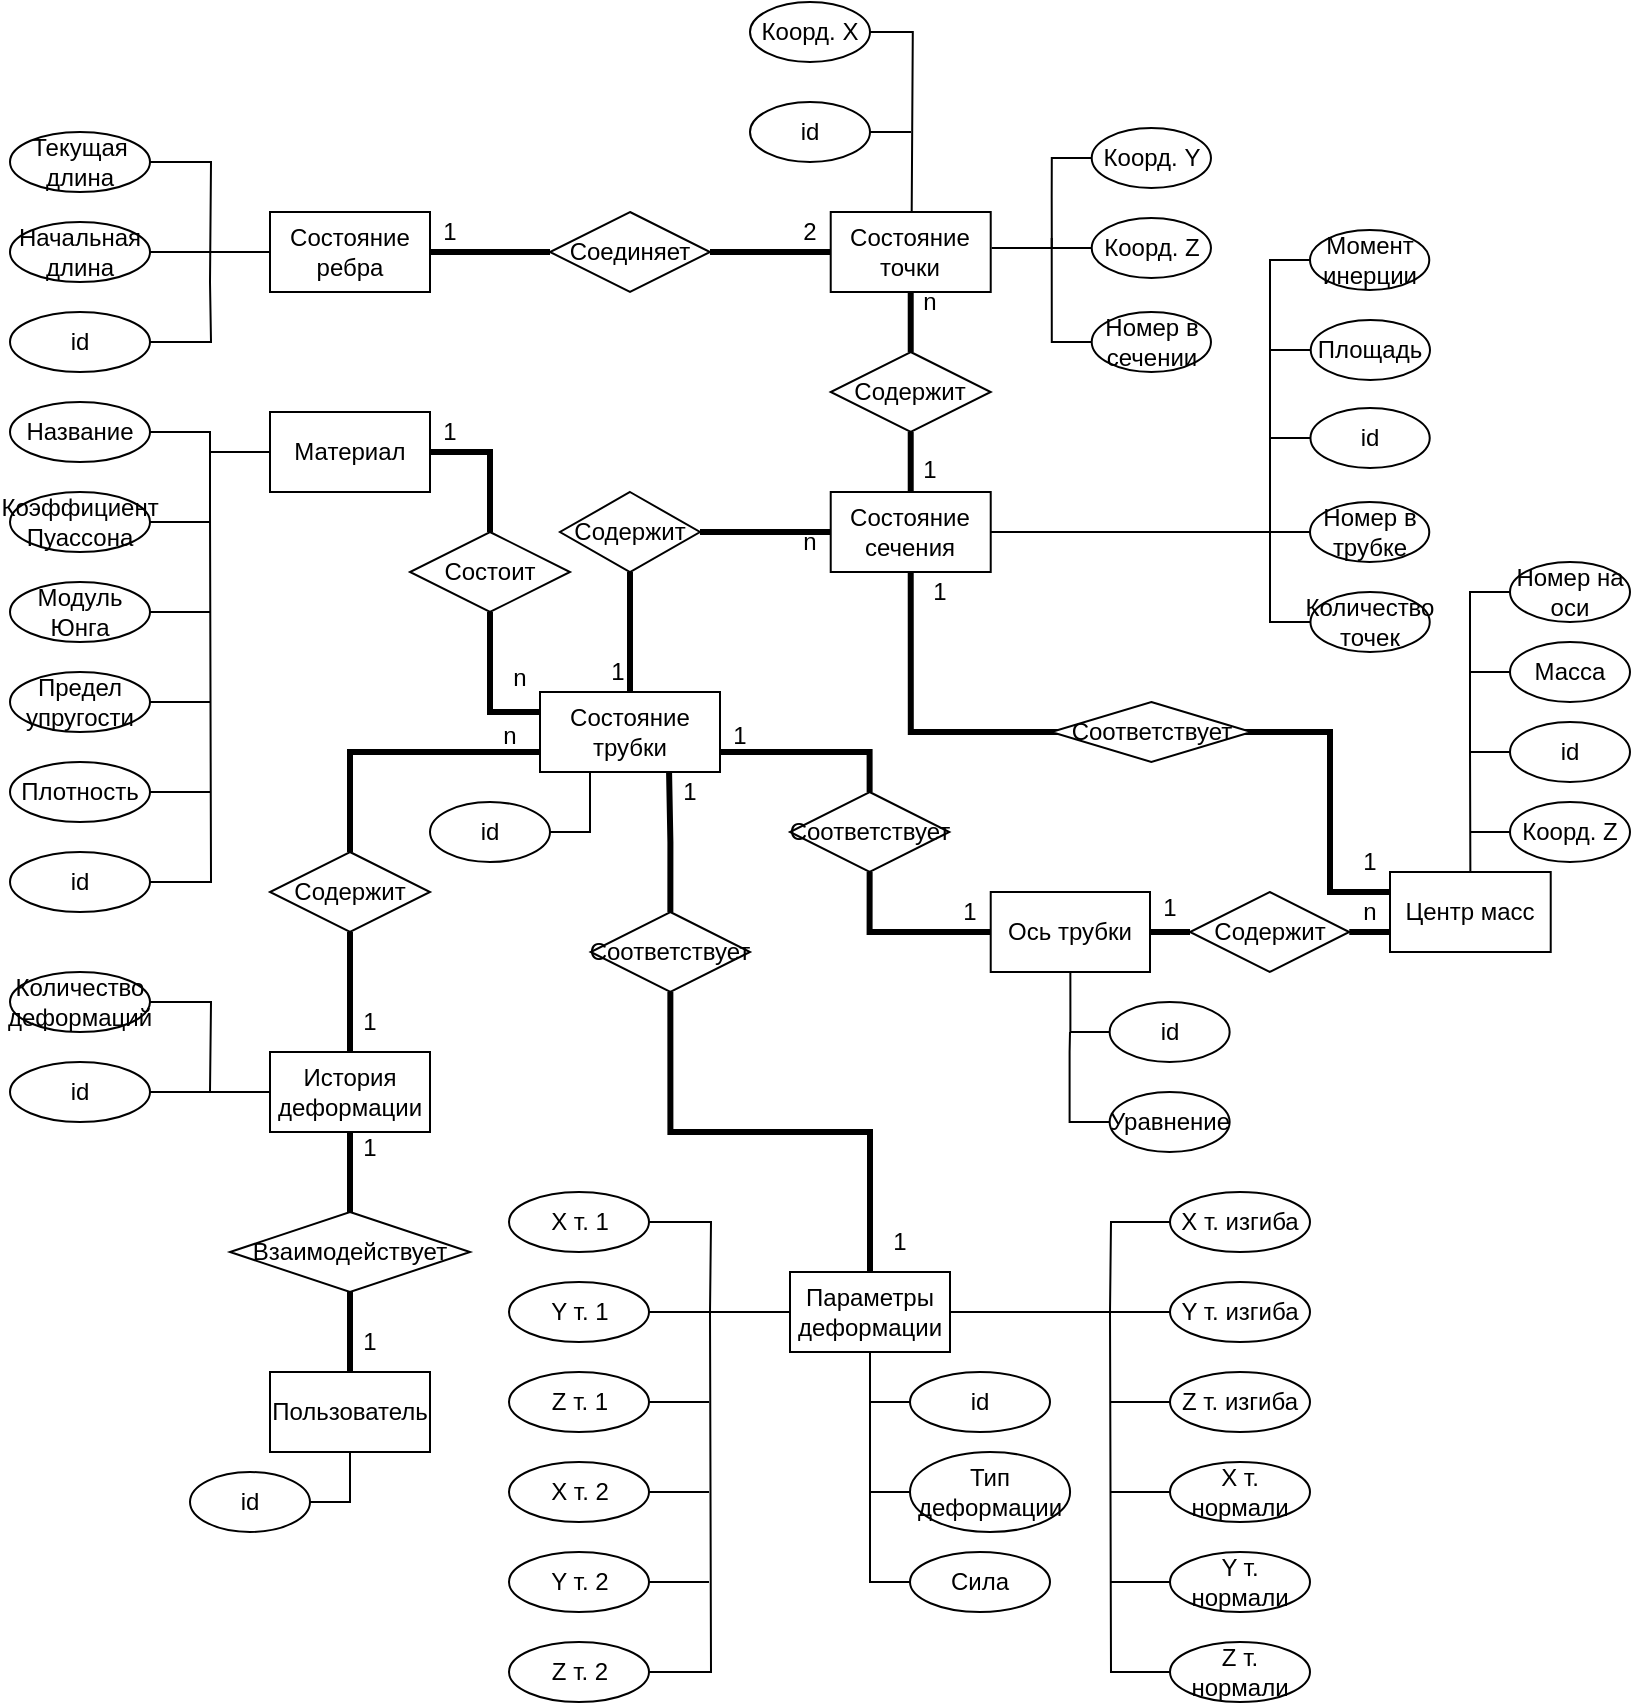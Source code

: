 <mxfile version="26.2.2">
  <diagram name="Страница — 1" id="sDu5KVY4xOBbsqRlpDv_">
    <mxGraphModel dx="1335" dy="1003" grid="1" gridSize="10" guides="1" tooltips="1" connect="1" arrows="1" fold="1" page="1" pageScale="1" pageWidth="827" pageHeight="1169" math="0" shadow="0">
      <root>
        <mxCell id="0" />
        <mxCell id="1" parent="0" />
        <mxCell id="sqQ5LLWieapmbrOH5bFj-26" style="edgeStyle=orthogonalEdgeStyle;rounded=0;orthogonalLoop=1;jettySize=auto;html=1;exitX=0.5;exitY=1;exitDx=0;exitDy=0;entryX=0.5;entryY=0;entryDx=0;entryDy=0;endArrow=none;startFill=0;strokeWidth=3;" parent="1" source="8qsGgXRJWlFhIBAsoi1d-1" target="8qsGgXRJWlFhIBAsoi1d-9" edge="1">
          <mxGeometry relative="1" as="geometry">
            <mxPoint x="339.64" y="800" as="targetPoint" />
          </mxGeometry>
        </mxCell>
        <mxCell id="sqQ5LLWieapmbrOH5bFj-30" style="edgeStyle=orthogonalEdgeStyle;rounded=0;orthogonalLoop=1;jettySize=auto;html=1;exitX=0.5;exitY=0;exitDx=0;exitDy=0;entryX=0.5;entryY=1;entryDx=0;entryDy=0;endArrow=none;startFill=0;strokeWidth=3;" parent="1" source="8qsGgXRJWlFhIBAsoi1d-1" target="sqQ5LLWieapmbrOH5bFj-29" edge="1">
          <mxGeometry relative="1" as="geometry" />
        </mxCell>
        <mxCell id="8qsGgXRJWlFhIBAsoi1d-1" value="История деформации" style="rounded=0;whiteSpace=wrap;html=1;" parent="1" vertex="1">
          <mxGeometry x="240.0" y="780" width="80" height="40" as="geometry" />
        </mxCell>
        <mxCell id="UZazlzzRA52HqK_aJraw-17" style="edgeStyle=orthogonalEdgeStyle;rounded=0;orthogonalLoop=1;jettySize=auto;html=1;exitX=0;exitY=0.25;exitDx=0;exitDy=0;entryX=0.5;entryY=1;entryDx=0;entryDy=0;endArrow=none;startFill=0;strokeWidth=3;" edge="1" parent="1" source="8qsGgXRJWlFhIBAsoi1d-5" target="UZazlzzRA52HqK_aJraw-16">
          <mxGeometry relative="1" as="geometry" />
        </mxCell>
        <mxCell id="UZazlzzRA52HqK_aJraw-20" style="edgeStyle=orthogonalEdgeStyle;rounded=0;orthogonalLoop=1;jettySize=auto;html=1;exitX=1;exitY=0.75;exitDx=0;exitDy=0;entryX=0.5;entryY=0;entryDx=0;entryDy=0;endArrow=none;startFill=0;strokeWidth=3;" edge="1" parent="1" source="8qsGgXRJWlFhIBAsoi1d-5" target="UZazlzzRA52HqK_aJraw-19">
          <mxGeometry relative="1" as="geometry">
            <Array as="points">
              <mxPoint x="540" y="630" />
            </Array>
          </mxGeometry>
        </mxCell>
        <mxCell id="UZazlzzRA52HqK_aJraw-88" style="edgeStyle=orthogonalEdgeStyle;rounded=0;orthogonalLoop=1;jettySize=auto;html=1;exitX=0.5;exitY=1;exitDx=0;exitDy=0;entryX=1;entryY=0.5;entryDx=0;entryDy=0;endArrow=none;startFill=0;" edge="1" parent="1" target="sqQ5LLWieapmbrOH5bFj-64">
          <mxGeometry relative="1" as="geometry">
            <mxPoint x="400" y="640" as="sourcePoint" />
            <Array as="points">
              <mxPoint x="400" y="670" />
            </Array>
          </mxGeometry>
        </mxCell>
        <mxCell id="UZazlzzRA52HqK_aJraw-89" style="edgeStyle=orthogonalEdgeStyle;rounded=0;orthogonalLoop=1;jettySize=auto;html=1;exitX=0.5;exitY=0;exitDx=0;exitDy=0;entryX=0.5;entryY=1;entryDx=0;entryDy=0;endArrow=none;startFill=0;strokeWidth=3;" edge="1" parent="1" source="8qsGgXRJWlFhIBAsoi1d-5" target="Ervsb-MY4sjH7Ma8MzQF-2">
          <mxGeometry relative="1" as="geometry" />
        </mxCell>
        <mxCell id="8qsGgXRJWlFhIBAsoi1d-5" value="Состояние трубки" style="rounded=0;whiteSpace=wrap;html=1;" parent="1" vertex="1">
          <mxGeometry x="375" y="600" width="90" height="40" as="geometry" />
        </mxCell>
        <mxCell id="sqQ5LLWieapmbrOH5bFj-53" style="edgeStyle=orthogonalEdgeStyle;rounded=0;orthogonalLoop=1;jettySize=auto;html=1;exitX=0.5;exitY=0;exitDx=0;exitDy=0;entryX=0.5;entryY=1;entryDx=0;entryDy=0;endArrow=none;startFill=0;strokeWidth=3;" parent="1" source="8qsGgXRJWlFhIBAsoi1d-6" target="8qsGgXRJWlFhIBAsoi1d-22" edge="1">
          <mxGeometry relative="1" as="geometry" />
        </mxCell>
        <mxCell id="sqQ5LLWieapmbrOH5bFj-110" style="edgeStyle=orthogonalEdgeStyle;rounded=0;orthogonalLoop=1;jettySize=auto;html=1;exitX=1;exitY=0.5;exitDx=0;exitDy=0;endArrow=none;startFill=0;" parent="1" source="8qsGgXRJWlFhIBAsoi1d-6" edge="1">
          <mxGeometry relative="1" as="geometry">
            <mxPoint x="740" y="535" as="targetPoint" />
            <Array as="points">
              <mxPoint x="740" y="520" />
            </Array>
          </mxGeometry>
        </mxCell>
        <mxCell id="UZazlzzRA52HqK_aJraw-27" style="edgeStyle=orthogonalEdgeStyle;rounded=0;orthogonalLoop=1;jettySize=auto;html=1;exitX=0.5;exitY=1;exitDx=0;exitDy=0;entryX=0;entryY=0.25;entryDx=0;entryDy=0;endArrow=none;startFill=0;strokeWidth=3;" edge="1" parent="1" source="8qsGgXRJWlFhIBAsoi1d-6" target="UZazlzzRA52HqK_aJraw-13">
          <mxGeometry relative="1" as="geometry">
            <Array as="points">
              <mxPoint x="560" y="620" />
              <mxPoint x="770" y="620" />
              <mxPoint x="770" y="700" />
            </Array>
          </mxGeometry>
        </mxCell>
        <mxCell id="8qsGgXRJWlFhIBAsoi1d-6" value="Состояние сечения" style="rounded=0;whiteSpace=wrap;html=1;" parent="1" vertex="1">
          <mxGeometry x="520.36" y="500" width="80" height="40" as="geometry" />
        </mxCell>
        <mxCell id="8qsGgXRJWlFhIBAsoi1d-24" style="edgeStyle=orthogonalEdgeStyle;rounded=0;orthogonalLoop=1;jettySize=auto;html=1;exitX=0.5;exitY=1;exitDx=0;exitDy=0;entryX=0.5;entryY=0;entryDx=0;entryDy=0;endArrow=none;startFill=0;strokeWidth=3;" parent="1" source="8qsGgXRJWlFhIBAsoi1d-7" target="8qsGgXRJWlFhIBAsoi1d-22" edge="1">
          <mxGeometry relative="1" as="geometry">
            <mxPoint x="560.36" y="430" as="targetPoint" />
          </mxGeometry>
        </mxCell>
        <mxCell id="8qsGgXRJWlFhIBAsoi1d-7" value="Состояние точки" style="rounded=0;whiteSpace=wrap;html=1;" parent="1" vertex="1">
          <mxGeometry x="520.36" y="360" width="80" height="40" as="geometry" />
        </mxCell>
        <mxCell id="8qsGgXRJWlFhIBAsoi1d-9" value="Взаимодействует" style="rhombus;whiteSpace=wrap;html=1;" parent="1" vertex="1">
          <mxGeometry x="220" y="860" width="120" height="40" as="geometry" />
        </mxCell>
        <mxCell id="8qsGgXRJWlFhIBAsoi1d-19" value="Соединяет" style="rhombus;whiteSpace=wrap;html=1;" parent="1" vertex="1">
          <mxGeometry x="380" y="360" width="80" height="40" as="geometry" />
        </mxCell>
        <mxCell id="8qsGgXRJWlFhIBAsoi1d-22" value="Содержит" style="rhombus;whiteSpace=wrap;html=1;" parent="1" vertex="1">
          <mxGeometry x="520.36" y="430" width="80" height="40" as="geometry" />
        </mxCell>
        <mxCell id="8qsGgXRJWlFhIBAsoi1d-108" value="1" style="text;html=1;align=center;verticalAlign=middle;whiteSpace=wrap;rounded=0;" parent="1" vertex="1">
          <mxGeometry x="565.18" y="474" width="10.36" height="30" as="geometry" />
        </mxCell>
        <mxCell id="8qsGgXRJWlFhIBAsoi1d-110" value="1" style="text;html=1;align=center;verticalAlign=middle;whiteSpace=wrap;rounded=0;" parent="1" vertex="1">
          <mxGeometry x="280" y="825" width="20" height="5" as="geometry" />
        </mxCell>
        <mxCell id="8qsGgXRJWlFhIBAsoi1d-114" value="n" style="text;html=1;align=center;verticalAlign=middle;whiteSpace=wrap;rounded=0;" parent="1" vertex="1">
          <mxGeometry x="540.36" y="390" width="60" height="30" as="geometry" />
        </mxCell>
        <mxCell id="sqQ5LLWieapmbrOH5bFj-86" style="edgeStyle=orthogonalEdgeStyle;rounded=0;orthogonalLoop=1;jettySize=auto;html=1;exitX=0;exitY=0.5;exitDx=0;exitDy=0;endArrow=none;startFill=0;" parent="1" source="Ervsb-MY4sjH7Ma8MzQF-1" edge="1">
          <mxGeometry relative="1" as="geometry">
            <mxPoint x="210" y="380.143" as="targetPoint" />
          </mxGeometry>
        </mxCell>
        <mxCell id="Ervsb-MY4sjH7Ma8MzQF-1" value="Состояние ребра" style="rounded=0;whiteSpace=wrap;html=1;" parent="1" vertex="1">
          <mxGeometry x="240" y="360" width="80" height="40" as="geometry" />
        </mxCell>
        <mxCell id="UZazlzzRA52HqK_aJraw-90" style="edgeStyle=orthogonalEdgeStyle;rounded=0;orthogonalLoop=1;jettySize=auto;html=1;exitX=1;exitY=0.5;exitDx=0;exitDy=0;entryX=0;entryY=0.5;entryDx=0;entryDy=0;endArrow=none;startFill=0;strokeWidth=3;" edge="1" parent="1" source="Ervsb-MY4sjH7Ma8MzQF-2" target="8qsGgXRJWlFhIBAsoi1d-6">
          <mxGeometry relative="1" as="geometry" />
        </mxCell>
        <mxCell id="Ervsb-MY4sjH7Ma8MzQF-2" value="Содержит" style="rhombus;whiteSpace=wrap;html=1;" parent="1" vertex="1">
          <mxGeometry x="385" y="500" width="70" height="40" as="geometry" />
        </mxCell>
        <mxCell id="Ervsb-MY4sjH7Ma8MzQF-16" value="1" style="text;html=1;align=center;verticalAlign=middle;whiteSpace=wrap;rounded=0;" parent="1" vertex="1">
          <mxGeometry x="325" y="365" width="10" height="10" as="geometry" />
        </mxCell>
        <mxCell id="sqQ5LLWieapmbrOH5bFj-25" style="edgeStyle=orthogonalEdgeStyle;rounded=0;orthogonalLoop=1;jettySize=auto;html=1;entryX=0.5;entryY=1;entryDx=0;entryDy=0;endArrow=none;startFill=0;strokeWidth=3;exitX=0.5;exitY=0;exitDx=0;exitDy=0;" parent="1" source="sqQ5LLWieapmbrOH5bFj-13" target="8qsGgXRJWlFhIBAsoi1d-9" edge="1">
          <mxGeometry relative="1" as="geometry">
            <mxPoint x="460" y="830" as="sourcePoint" />
          </mxGeometry>
        </mxCell>
        <mxCell id="sqQ5LLWieapmbrOH5bFj-13" value="Пользователь" style="rounded=0;whiteSpace=wrap;html=1;" parent="1" vertex="1">
          <mxGeometry x="240.0" y="940" width="80" height="40" as="geometry" />
        </mxCell>
        <mxCell id="sqQ5LLWieapmbrOH5bFj-28" value="1" style="text;html=1;align=center;verticalAlign=middle;whiteSpace=wrap;rounded=0;" parent="1" vertex="1">
          <mxGeometry x="280" y="920" width="20" height="10" as="geometry" />
        </mxCell>
        <mxCell id="sqQ5LLWieapmbrOH5bFj-31" style="edgeStyle=orthogonalEdgeStyle;rounded=0;orthogonalLoop=1;jettySize=auto;html=1;exitX=0.5;exitY=0;exitDx=0;exitDy=0;endArrow=none;startFill=0;entryX=0;entryY=0.75;entryDx=0;entryDy=0;strokeWidth=3;" parent="1" source="sqQ5LLWieapmbrOH5bFj-29" target="8qsGgXRJWlFhIBAsoi1d-5" edge="1">
          <mxGeometry relative="1" as="geometry">
            <mxPoint x="370" y="630" as="targetPoint" />
            <Array as="points">
              <mxPoint x="280" y="630" />
            </Array>
          </mxGeometry>
        </mxCell>
        <mxCell id="sqQ5LLWieapmbrOH5bFj-29" value="Содержит" style="rhombus;whiteSpace=wrap;html=1;" parent="1" vertex="1">
          <mxGeometry x="240" y="680" width="80" height="40" as="geometry" />
        </mxCell>
        <mxCell id="sqQ5LLWieapmbrOH5bFj-39" value="1" style="text;html=1;align=center;verticalAlign=middle;whiteSpace=wrap;rounded=0;" parent="1" vertex="1">
          <mxGeometry x="260" y="750" width="60" height="30" as="geometry" />
        </mxCell>
        <mxCell id="sqQ5LLWieapmbrOH5bFj-42" value="n" style="text;html=1;align=center;verticalAlign=middle;whiteSpace=wrap;rounded=0;" parent="1" vertex="1">
          <mxGeometry x="330" y="607" width="60" height="30" as="geometry" />
        </mxCell>
        <mxCell id="sqQ5LLWieapmbrOH5bFj-45" value="1" style="text;html=1;align=center;verticalAlign=middle;whiteSpace=wrap;rounded=0;" parent="1" vertex="1">
          <mxGeometry x="409" y="575" width="10" height="30" as="geometry" />
        </mxCell>
        <mxCell id="sqQ5LLWieapmbrOH5bFj-52" value="n" style="text;html=1;align=center;verticalAlign=middle;whiteSpace=wrap;rounded=0;" parent="1" vertex="1">
          <mxGeometry x="500.36" y="515" width="20" height="20" as="geometry" />
        </mxCell>
        <mxCell id="sqQ5LLWieapmbrOH5bFj-61" style="edgeStyle=orthogonalEdgeStyle;rounded=0;orthogonalLoop=1;jettySize=auto;html=1;exitX=0;exitY=0.5;exitDx=0;exitDy=0;entryX=1;entryY=0.5;entryDx=0;entryDy=0;endArrow=none;startFill=0;strokeWidth=3;" parent="1" source="8qsGgXRJWlFhIBAsoi1d-19" edge="1" target="Ervsb-MY4sjH7Ma8MzQF-1">
          <mxGeometry relative="1" as="geometry">
            <mxPoint x="319.98" y="395.05" as="targetPoint" />
          </mxGeometry>
        </mxCell>
        <mxCell id="sqQ5LLWieapmbrOH5bFj-62" style="edgeStyle=orthogonalEdgeStyle;rounded=0;orthogonalLoop=1;jettySize=auto;html=1;exitX=1;exitY=0.5;exitDx=0;exitDy=0;endArrow=none;startFill=0;entryX=0;entryY=0.5;entryDx=0;entryDy=0;strokeWidth=3;" parent="1" source="8qsGgXRJWlFhIBAsoi1d-19" target="8qsGgXRJWlFhIBAsoi1d-7" edge="1">
          <mxGeometry relative="1" as="geometry">
            <Array as="points" />
          </mxGeometry>
        </mxCell>
        <mxCell id="sqQ5LLWieapmbrOH5bFj-63" value="2" style="text;html=1;align=center;verticalAlign=middle;whiteSpace=wrap;rounded=0;" parent="1" vertex="1">
          <mxGeometry x="480" y="355" width="60" height="30" as="geometry" />
        </mxCell>
        <mxCell id="sqQ5LLWieapmbrOH5bFj-64" value="id" style="ellipse;whiteSpace=wrap;html=1;" parent="1" vertex="1">
          <mxGeometry x="320" y="655" width="60" height="30" as="geometry" />
        </mxCell>
        <mxCell id="sqQ5LLWieapmbrOH5bFj-89" style="edgeStyle=orthogonalEdgeStyle;rounded=0;orthogonalLoop=1;jettySize=auto;html=1;exitX=1;exitY=0.5;exitDx=0;exitDy=0;endArrow=none;startFill=0;" parent="1" source="sqQ5LLWieapmbrOH5bFj-75" edge="1">
          <mxGeometry relative="1" as="geometry">
            <mxPoint x="210" y="395" as="targetPoint" />
          </mxGeometry>
        </mxCell>
        <mxCell id="sqQ5LLWieapmbrOH5bFj-75" value="id" style="ellipse;whiteSpace=wrap;html=1;" parent="1" vertex="1">
          <mxGeometry x="110" y="410" width="70" height="30" as="geometry" />
        </mxCell>
        <mxCell id="sqQ5LLWieapmbrOH5bFj-91" style="edgeStyle=orthogonalEdgeStyle;rounded=0;orthogonalLoop=1;jettySize=auto;html=1;exitX=1;exitY=0.5;exitDx=0;exitDy=0;endArrow=none;startFill=0;" parent="1" source="sqQ5LLWieapmbrOH5bFj-77" edge="1">
          <mxGeometry relative="1" as="geometry">
            <mxPoint x="210" y="380" as="targetPoint" />
          </mxGeometry>
        </mxCell>
        <mxCell id="sqQ5LLWieapmbrOH5bFj-77" value="Начальная длина" style="ellipse;whiteSpace=wrap;html=1;" parent="1" vertex="1">
          <mxGeometry x="110" y="365" width="70" height="30" as="geometry" />
        </mxCell>
        <mxCell id="sqQ5LLWieapmbrOH5bFj-90" style="edgeStyle=orthogonalEdgeStyle;rounded=0;orthogonalLoop=1;jettySize=auto;html=1;exitX=1;exitY=0.5;exitDx=0;exitDy=0;endArrow=none;startFill=0;" parent="1" source="sqQ5LLWieapmbrOH5bFj-79" edge="1">
          <mxGeometry relative="1" as="geometry">
            <mxPoint x="210" y="395" as="targetPoint" />
          </mxGeometry>
        </mxCell>
        <mxCell id="sqQ5LLWieapmbrOH5bFj-79" value="Текущая длина" style="ellipse;whiteSpace=wrap;html=1;" parent="1" vertex="1">
          <mxGeometry x="110" y="320" width="70" height="30" as="geometry" />
        </mxCell>
        <mxCell id="sqQ5LLWieapmbrOH5bFj-92" value="id" style="ellipse;whiteSpace=wrap;html=1;" parent="1" vertex="1">
          <mxGeometry x="480" y="305" width="60" height="30" as="geometry" />
        </mxCell>
        <mxCell id="sqQ5LLWieapmbrOH5bFj-93" style="edgeStyle=orthogonalEdgeStyle;rounded=0;orthogonalLoop=1;jettySize=auto;html=1;exitX=1;exitY=0.5;exitDx=0;exitDy=0;endArrow=none;startFill=0;" parent="1" source="sqQ5LLWieapmbrOH5bFj-92" edge="1">
          <mxGeometry relative="1" as="geometry">
            <mxPoint x="560.49" y="320" as="targetPoint" />
            <mxPoint x="530" y="320" as="sourcePoint" />
          </mxGeometry>
        </mxCell>
        <mxCell id="sqQ5LLWieapmbrOH5bFj-95" style="edgeStyle=orthogonalEdgeStyle;rounded=0;orthogonalLoop=1;jettySize=auto;html=1;exitX=1;exitY=0.5;exitDx=0;exitDy=0;endArrow=none;startFill=0;entryX=0.25;entryY=0;entryDx=0;entryDy=0;" parent="1" source="sqQ5LLWieapmbrOH5bFj-96" edge="1">
          <mxGeometry relative="1" as="geometry">
            <mxPoint x="560.85" y="360.0" as="targetPoint" />
          </mxGeometry>
        </mxCell>
        <mxCell id="sqQ5LLWieapmbrOH5bFj-96" value="Коорд. X" style="ellipse;whiteSpace=wrap;html=1;" parent="1" vertex="1">
          <mxGeometry x="480" y="255" width="60" height="30" as="geometry" />
        </mxCell>
        <mxCell id="UZazlzzRA52HqK_aJraw-79" style="edgeStyle=orthogonalEdgeStyle;rounded=0;orthogonalLoop=1;jettySize=auto;html=1;exitX=0;exitY=0.5;exitDx=0;exitDy=0;endArrow=none;startFill=0;" edge="1" parent="1" source="sqQ5LLWieapmbrOH5bFj-103">
          <mxGeometry relative="1" as="geometry">
            <mxPoint x="740" y="519" as="targetPoint" />
            <Array as="points">
              <mxPoint x="760" y="520" />
              <mxPoint x="740" y="520" />
            </Array>
          </mxGeometry>
        </mxCell>
        <mxCell id="sqQ5LLWieapmbrOH5bFj-103" value="Номер в трубке" style="ellipse;whiteSpace=wrap;html=1;" parent="1" vertex="1">
          <mxGeometry x="760.0" y="505" width="59.64" height="30" as="geometry" />
        </mxCell>
        <mxCell id="UZazlzzRA52HqK_aJraw-78" style="edgeStyle=orthogonalEdgeStyle;rounded=0;orthogonalLoop=1;jettySize=auto;html=1;exitX=0;exitY=0.5;exitDx=0;exitDy=0;endArrow=none;startFill=0;" edge="1" parent="1" source="sqQ5LLWieapmbrOH5bFj-106">
          <mxGeometry relative="1" as="geometry">
            <mxPoint x="740.0" y="473.021" as="targetPoint" />
          </mxGeometry>
        </mxCell>
        <mxCell id="sqQ5LLWieapmbrOH5bFj-106" value="id" style="ellipse;whiteSpace=wrap;html=1;" parent="1" vertex="1">
          <mxGeometry x="760.23" y="458" width="59.64" height="30" as="geometry" />
        </mxCell>
        <mxCell id="UZazlzzRA52HqK_aJraw-151" style="edgeStyle=orthogonalEdgeStyle;rounded=0;orthogonalLoop=1;jettySize=auto;html=1;exitX=1;exitY=0.5;exitDx=0;exitDy=0;entryX=0.5;entryY=1;entryDx=0;entryDy=0;endArrow=none;startFill=0;" edge="1" parent="1" source="sqQ5LLWieapmbrOH5bFj-113" target="sqQ5LLWieapmbrOH5bFj-13">
          <mxGeometry relative="1" as="geometry" />
        </mxCell>
        <mxCell id="sqQ5LLWieapmbrOH5bFj-113" value="id" style="ellipse;whiteSpace=wrap;html=1;" parent="1" vertex="1">
          <mxGeometry x="200" y="990" width="60" height="30" as="geometry" />
        </mxCell>
        <mxCell id="sqQ5LLWieapmbrOH5bFj-121" style="edgeStyle=orthogonalEdgeStyle;rounded=0;orthogonalLoop=1;jettySize=auto;html=1;exitX=0;exitY=0.5;exitDx=0;exitDy=0;endArrow=none;startFill=0;" parent="1" edge="1">
          <mxGeometry relative="1" as="geometry">
            <mxPoint x="210" y="800.143" as="targetPoint" />
            <mxPoint x="240" y="800" as="sourcePoint" />
          </mxGeometry>
        </mxCell>
        <mxCell id="sqQ5LLWieapmbrOH5bFj-124" style="edgeStyle=orthogonalEdgeStyle;rounded=0;orthogonalLoop=1;jettySize=auto;html=1;exitX=1;exitY=0.5;exitDx=0;exitDy=0;endArrow=none;startFill=0;" parent="1" source="sqQ5LLWieapmbrOH5bFj-125" edge="1">
          <mxGeometry relative="1" as="geometry">
            <mxPoint x="210" y="800" as="targetPoint" />
          </mxGeometry>
        </mxCell>
        <mxCell id="sqQ5LLWieapmbrOH5bFj-125" value="id" style="ellipse;whiteSpace=wrap;html=1;" parent="1" vertex="1">
          <mxGeometry x="110" y="785" width="70" height="30" as="geometry" />
        </mxCell>
        <mxCell id="sqQ5LLWieapmbrOH5bFj-126" style="edgeStyle=orthogonalEdgeStyle;rounded=0;orthogonalLoop=1;jettySize=auto;html=1;exitX=1;exitY=0.5;exitDx=0;exitDy=0;endArrow=none;startFill=0;" parent="1" source="sqQ5LLWieapmbrOH5bFj-127" edge="1">
          <mxGeometry relative="1" as="geometry">
            <mxPoint x="210" y="800" as="targetPoint" />
          </mxGeometry>
        </mxCell>
        <mxCell id="sqQ5LLWieapmbrOH5bFj-127" value="Количество деформаций" style="ellipse;whiteSpace=wrap;html=1;" parent="1" vertex="1">
          <mxGeometry x="110" y="740" width="70" height="30" as="geometry" />
        </mxCell>
        <mxCell id="sqQ5LLWieapmbrOH5bFj-133" style="edgeStyle=orthogonalEdgeStyle;rounded=0;orthogonalLoop=1;jettySize=auto;html=1;exitX=0;exitY=0.5;exitDx=0;exitDy=0;endArrow=none;startFill=0;" parent="1" source="sqQ5LLWieapmbrOH5bFj-134" edge="1">
          <mxGeometry relative="1" as="geometry">
            <mxPoint x="740" y="384" as="targetPoint" />
            <Array as="points">
              <mxPoint x="740.23" y="565" />
            </Array>
          </mxGeometry>
        </mxCell>
        <mxCell id="sqQ5LLWieapmbrOH5bFj-134" value="Количество точек" style="ellipse;whiteSpace=wrap;html=1;" parent="1" vertex="1">
          <mxGeometry x="760.23" y="550" width="59.64" height="30" as="geometry" />
        </mxCell>
        <mxCell id="sqQ5LLWieapmbrOH5bFj-142" style="edgeStyle=orthogonalEdgeStyle;rounded=0;orthogonalLoop=1;jettySize=auto;html=1;exitX=1;exitY=0.5;exitDx=0;exitDy=0;endArrow=none;startFill=0;" parent="1" edge="1">
          <mxGeometry relative="1" as="geometry">
            <mxPoint x="630.85" y="377.852" as="targetPoint" />
            <mxPoint x="600.85" y="378" as="sourcePoint" />
          </mxGeometry>
        </mxCell>
        <mxCell id="sqQ5LLWieapmbrOH5bFj-143" style="edgeStyle=orthogonalEdgeStyle;rounded=0;orthogonalLoop=1;jettySize=auto;html=1;exitX=0;exitY=0.5;exitDx=0;exitDy=0;endArrow=none;startFill=0;" parent="1" source="sqQ5LLWieapmbrOH5bFj-144" edge="1">
          <mxGeometry relative="1" as="geometry">
            <mxPoint x="630.85" y="353" as="targetPoint" />
            <Array as="points">
              <mxPoint x="630.85" y="378" />
            </Array>
          </mxGeometry>
        </mxCell>
        <mxCell id="sqQ5LLWieapmbrOH5bFj-144" value="Коорд. Z" style="ellipse;whiteSpace=wrap;html=1;" parent="1" vertex="1">
          <mxGeometry x="650.85" y="363" width="59.64" height="30" as="geometry" />
        </mxCell>
        <mxCell id="sqQ5LLWieapmbrOH5bFj-145" style="edgeStyle=orthogonalEdgeStyle;rounded=0;orthogonalLoop=1;jettySize=auto;html=1;exitX=0;exitY=0.5;exitDx=0;exitDy=0;endArrow=none;startFill=0;" parent="1" source="sqQ5LLWieapmbrOH5bFj-146" edge="1">
          <mxGeometry relative="1" as="geometry">
            <mxPoint x="630.85" y="353" as="targetPoint" />
          </mxGeometry>
        </mxCell>
        <mxCell id="sqQ5LLWieapmbrOH5bFj-146" value="Коорд. Y" style="ellipse;whiteSpace=wrap;html=1;" parent="1" vertex="1">
          <mxGeometry x="650.85" y="318" width="59.64" height="30" as="geometry" />
        </mxCell>
        <mxCell id="sqQ5LLWieapmbrOH5bFj-147" style="edgeStyle=orthogonalEdgeStyle;rounded=0;orthogonalLoop=1;jettySize=auto;html=1;exitX=0;exitY=0.5;exitDx=0;exitDy=0;endArrow=none;startFill=0;" parent="1" source="sqQ5LLWieapmbrOH5bFj-148" edge="1">
          <mxGeometry relative="1" as="geometry">
            <mxPoint x="630.85" y="373" as="targetPoint" />
            <Array as="points">
              <mxPoint x="630.85" y="425" />
            </Array>
          </mxGeometry>
        </mxCell>
        <mxCell id="sqQ5LLWieapmbrOH5bFj-148" value="Номер в сечении" style="ellipse;whiteSpace=wrap;html=1;" parent="1" vertex="1">
          <mxGeometry x="650.85" y="410" width="59.64" height="30" as="geometry" />
        </mxCell>
        <mxCell id="UZazlzzRA52HqK_aJraw-1" value="Материал" style="rounded=0;whiteSpace=wrap;html=1;" vertex="1" parent="1">
          <mxGeometry x="240" y="460" width="80" height="40" as="geometry" />
        </mxCell>
        <mxCell id="UZazlzzRA52HqK_aJraw-55" style="edgeStyle=orthogonalEdgeStyle;rounded=0;orthogonalLoop=1;jettySize=auto;html=1;exitX=1;exitY=0.5;exitDx=0;exitDy=0;endArrow=none;startFill=0;" edge="1" parent="1" source="UZazlzzRA52HqK_aJraw-4">
          <mxGeometry relative="1" as="geometry">
            <mxPoint x="210" y="604.949" as="targetPoint" />
          </mxGeometry>
        </mxCell>
        <mxCell id="UZazlzzRA52HqK_aJraw-4" value="Предел упругости" style="ellipse;whiteSpace=wrap;html=1;" vertex="1" parent="1">
          <mxGeometry x="110" y="590" width="70" height="30" as="geometry" />
        </mxCell>
        <mxCell id="UZazlzzRA52HqK_aJraw-54" style="edgeStyle=orthogonalEdgeStyle;rounded=0;orthogonalLoop=1;jettySize=auto;html=1;exitX=1;exitY=0.5;exitDx=0;exitDy=0;endArrow=none;startFill=0;" edge="1" parent="1" source="UZazlzzRA52HqK_aJraw-6">
          <mxGeometry relative="1" as="geometry">
            <mxPoint x="210" y="559.864" as="targetPoint" />
          </mxGeometry>
        </mxCell>
        <mxCell id="UZazlzzRA52HqK_aJraw-6" value="Модуль Юнга" style="ellipse;whiteSpace=wrap;html=1;" vertex="1" parent="1">
          <mxGeometry x="110" y="545" width="70" height="30" as="geometry" />
        </mxCell>
        <mxCell id="UZazlzzRA52HqK_aJraw-51" style="edgeStyle=orthogonalEdgeStyle;rounded=0;orthogonalLoop=1;jettySize=auto;html=1;exitX=1;exitY=0.5;exitDx=0;exitDy=0;entryX=0;entryY=0.5;entryDx=0;entryDy=0;endArrow=none;startFill=0;" edge="1" parent="1" source="UZazlzzRA52HqK_aJraw-8" target="UZazlzzRA52HqK_aJraw-1">
          <mxGeometry relative="1" as="geometry" />
        </mxCell>
        <mxCell id="UZazlzzRA52HqK_aJraw-8" value="Коэффициент Пуассона" style="ellipse;whiteSpace=wrap;html=1;" vertex="1" parent="1">
          <mxGeometry x="110" y="500" width="70" height="30" as="geometry" />
        </mxCell>
        <mxCell id="UZazlzzRA52HqK_aJraw-10" value="n" style="text;html=1;align=center;verticalAlign=middle;whiteSpace=wrap;rounded=0;" vertex="1" parent="1">
          <mxGeometry x="360" y="585.5" width="10" height="14.5" as="geometry" />
        </mxCell>
        <mxCell id="UZazlzzRA52HqK_aJraw-11" value="1" style="text;html=1;align=center;verticalAlign=middle;whiteSpace=wrap;rounded=0;" vertex="1" parent="1">
          <mxGeometry x="300" y="455" width="60" height="30" as="geometry" />
        </mxCell>
        <mxCell id="UZazlzzRA52HqK_aJraw-34" style="edgeStyle=orthogonalEdgeStyle;rounded=0;orthogonalLoop=1;jettySize=auto;html=1;exitX=1;exitY=0.5;exitDx=0;exitDy=0;entryX=0;entryY=0.5;entryDx=0;entryDy=0;endArrow=none;startFill=0;strokeWidth=3;" edge="1" parent="1" source="UZazlzzRA52HqK_aJraw-12" target="UZazlzzRA52HqK_aJraw-31">
          <mxGeometry relative="1" as="geometry" />
        </mxCell>
        <mxCell id="UZazlzzRA52HqK_aJraw-57" style="edgeStyle=orthogonalEdgeStyle;rounded=0;orthogonalLoop=1;jettySize=auto;html=1;exitX=0.5;exitY=1;exitDx=0;exitDy=0;entryX=0;entryY=0.5;entryDx=0;entryDy=0;endArrow=none;startFill=0;" edge="1" parent="1" source="UZazlzzRA52HqK_aJraw-12" target="UZazlzzRA52HqK_aJraw-23">
          <mxGeometry relative="1" as="geometry">
            <Array as="points">
              <mxPoint x="640" y="770" />
            </Array>
          </mxGeometry>
        </mxCell>
        <mxCell id="UZazlzzRA52HqK_aJraw-12" value="Ось трубки" style="rounded=0;whiteSpace=wrap;html=1;" vertex="1" parent="1">
          <mxGeometry x="600.36" y="700" width="79.64" height="40" as="geometry" />
        </mxCell>
        <mxCell id="UZazlzzRA52HqK_aJraw-13" value="Центр масс" style="rounded=0;whiteSpace=wrap;html=1;" vertex="1" parent="1">
          <mxGeometry x="800" y="690" width="80.36" height="40" as="geometry" />
        </mxCell>
        <mxCell id="UZazlzzRA52HqK_aJraw-18" style="edgeStyle=orthogonalEdgeStyle;rounded=0;orthogonalLoop=1;jettySize=auto;html=1;exitX=0.5;exitY=0;exitDx=0;exitDy=0;entryX=1;entryY=0.5;entryDx=0;entryDy=0;endArrow=none;startFill=0;strokeWidth=3;" edge="1" parent="1" source="UZazlzzRA52HqK_aJraw-16" target="UZazlzzRA52HqK_aJraw-1">
          <mxGeometry relative="1" as="geometry" />
        </mxCell>
        <mxCell id="UZazlzzRA52HqK_aJraw-16" value="Состоит" style="rhombus;whiteSpace=wrap;html=1;" vertex="1" parent="1">
          <mxGeometry x="310" y="520" width="80" height="40" as="geometry" />
        </mxCell>
        <mxCell id="UZazlzzRA52HqK_aJraw-22" style="edgeStyle=orthogonalEdgeStyle;rounded=0;orthogonalLoop=1;jettySize=auto;html=1;exitX=0.5;exitY=1;exitDx=0;exitDy=0;entryX=0;entryY=0.5;entryDx=0;entryDy=0;endArrow=none;startFill=0;strokeWidth=3;" edge="1" parent="1" source="UZazlzzRA52HqK_aJraw-19" target="UZazlzzRA52HqK_aJraw-12">
          <mxGeometry relative="1" as="geometry" />
        </mxCell>
        <mxCell id="UZazlzzRA52HqK_aJraw-19" value="Соответствует" style="rhombus;whiteSpace=wrap;html=1;" vertex="1" parent="1">
          <mxGeometry x="500" y="650" width="79.64" height="40" as="geometry" />
        </mxCell>
        <mxCell id="UZazlzzRA52HqK_aJraw-23" value="id" style="ellipse;whiteSpace=wrap;html=1;" vertex="1" parent="1">
          <mxGeometry x="659.82" y="755" width="60" height="30" as="geometry" />
        </mxCell>
        <mxCell id="UZazlzzRA52HqK_aJraw-28" value="Соответствует" style="rhombus;whiteSpace=wrap;html=1;" vertex="1" parent="1">
          <mxGeometry x="630.67" y="605" width="100" height="30" as="geometry" />
        </mxCell>
        <mxCell id="UZazlzzRA52HqK_aJraw-29" value="1" style="text;html=1;align=center;verticalAlign=middle;whiteSpace=wrap;rounded=0;" vertex="1" parent="1">
          <mxGeometry x="565.18" y="540" width="20" height="20" as="geometry" />
        </mxCell>
        <mxCell id="UZazlzzRA52HqK_aJraw-30" value="1" style="text;html=1;align=center;verticalAlign=middle;whiteSpace=wrap;rounded=0;" vertex="1" parent="1">
          <mxGeometry x="760" y="670" width="60" height="30" as="geometry" />
        </mxCell>
        <mxCell id="UZazlzzRA52HqK_aJraw-35" style="edgeStyle=orthogonalEdgeStyle;rounded=0;orthogonalLoop=1;jettySize=auto;html=1;exitX=1;exitY=0.5;exitDx=0;exitDy=0;entryX=0;entryY=0.75;entryDx=0;entryDy=0;endArrow=none;startFill=0;strokeWidth=3;" edge="1" parent="1" source="UZazlzzRA52HqK_aJraw-31" target="UZazlzzRA52HqK_aJraw-13">
          <mxGeometry relative="1" as="geometry" />
        </mxCell>
        <mxCell id="UZazlzzRA52HqK_aJraw-31" value="Содержит" style="rhombus;whiteSpace=wrap;html=1;" vertex="1" parent="1">
          <mxGeometry x="700" y="700" width="79.64" height="40" as="geometry" />
        </mxCell>
        <mxCell id="UZazlzzRA52HqK_aJraw-36" value="1" style="text;html=1;align=center;verticalAlign=middle;whiteSpace=wrap;rounded=0;" vertex="1" parent="1">
          <mxGeometry x="684.91" y="700" width="9.82" height="15" as="geometry" />
        </mxCell>
        <mxCell id="UZazlzzRA52HqK_aJraw-37" value="n" style="text;html=1;align=center;verticalAlign=middle;whiteSpace=wrap;rounded=0;" vertex="1" parent="1">
          <mxGeometry x="779.64" y="702.5" width="20" height="15" as="geometry" />
        </mxCell>
        <mxCell id="UZazlzzRA52HqK_aJraw-56" style="edgeStyle=orthogonalEdgeStyle;rounded=0;orthogonalLoop=1;jettySize=auto;html=1;exitX=1;exitY=0.5;exitDx=0;exitDy=0;endArrow=none;startFill=0;" edge="1" parent="1" source="UZazlzzRA52HqK_aJraw-45">
          <mxGeometry relative="1" as="geometry">
            <mxPoint x="210" y="650.034" as="targetPoint" />
          </mxGeometry>
        </mxCell>
        <mxCell id="UZazlzzRA52HqK_aJraw-45" value="Плотность" style="ellipse;whiteSpace=wrap;html=1;" vertex="1" parent="1">
          <mxGeometry x="110" y="635" width="70" height="30" as="geometry" />
        </mxCell>
        <mxCell id="UZazlzzRA52HqK_aJraw-53" style="edgeStyle=orthogonalEdgeStyle;rounded=0;orthogonalLoop=1;jettySize=auto;html=1;exitX=1;exitY=0.5;exitDx=0;exitDy=0;endArrow=none;startFill=0;" edge="1" parent="1" source="UZazlzzRA52HqK_aJraw-46">
          <mxGeometry relative="1" as="geometry">
            <mxPoint x="210" y="510" as="targetPoint" />
          </mxGeometry>
        </mxCell>
        <mxCell id="UZazlzzRA52HqK_aJraw-46" value="id" style="ellipse;whiteSpace=wrap;html=1;" vertex="1" parent="1">
          <mxGeometry x="110" y="680" width="70" height="30" as="geometry" />
        </mxCell>
        <mxCell id="UZazlzzRA52HqK_aJraw-52" style="edgeStyle=orthogonalEdgeStyle;rounded=0;orthogonalLoop=1;jettySize=auto;html=1;exitX=1;exitY=0.5;exitDx=0;exitDy=0;endArrow=none;startFill=0;" edge="1" parent="1" source="UZazlzzRA52HqK_aJraw-47">
          <mxGeometry relative="1" as="geometry">
            <mxPoint x="210" y="480" as="targetPoint" />
          </mxGeometry>
        </mxCell>
        <mxCell id="UZazlzzRA52HqK_aJraw-47" value="Название" style="ellipse;whiteSpace=wrap;html=1;" vertex="1" parent="1">
          <mxGeometry x="110" y="455" width="70" height="30" as="geometry" />
        </mxCell>
        <mxCell id="UZazlzzRA52HqK_aJraw-59" style="edgeStyle=orthogonalEdgeStyle;rounded=0;orthogonalLoop=1;jettySize=auto;html=1;exitX=0;exitY=0.5;exitDx=0;exitDy=0;endArrow=none;startFill=0;" edge="1" parent="1" source="UZazlzzRA52HqK_aJraw-58">
          <mxGeometry relative="1" as="geometry">
            <mxPoint x="640" y="770" as="targetPoint" />
          </mxGeometry>
        </mxCell>
        <mxCell id="UZazlzzRA52HqK_aJraw-58" value="Уравнение" style="ellipse;whiteSpace=wrap;html=1;" vertex="1" parent="1">
          <mxGeometry x="659.82" y="800" width="60" height="30" as="geometry" />
        </mxCell>
        <mxCell id="UZazlzzRA52HqK_aJraw-80" style="edgeStyle=orthogonalEdgeStyle;rounded=0;orthogonalLoop=1;jettySize=auto;html=1;exitX=0;exitY=0.5;exitDx=0;exitDy=0;entryX=0.5;entryY=0;entryDx=0;entryDy=0;endArrow=none;startFill=0;" edge="1" parent="1" source="UZazlzzRA52HqK_aJraw-61" target="UZazlzzRA52HqK_aJraw-13">
          <mxGeometry relative="1" as="geometry" />
        </mxCell>
        <mxCell id="UZazlzzRA52HqK_aJraw-61" value="Номер на оси" style="ellipse;whiteSpace=wrap;html=1;" vertex="1" parent="1">
          <mxGeometry x="860" y="535" width="60" height="30" as="geometry" />
        </mxCell>
        <mxCell id="UZazlzzRA52HqK_aJraw-81" style="edgeStyle=orthogonalEdgeStyle;rounded=0;orthogonalLoop=1;jettySize=auto;html=1;exitX=0;exitY=0.5;exitDx=0;exitDy=0;endArrow=none;startFill=0;" edge="1" parent="1" source="UZazlzzRA52HqK_aJraw-62">
          <mxGeometry relative="1" as="geometry">
            <mxPoint x="840" y="590.105" as="targetPoint" />
          </mxGeometry>
        </mxCell>
        <mxCell id="UZazlzzRA52HqK_aJraw-62" value="Масса" style="ellipse;whiteSpace=wrap;html=1;" vertex="1" parent="1">
          <mxGeometry x="860" y="575" width="60" height="30" as="geometry" />
        </mxCell>
        <mxCell id="UZazlzzRA52HqK_aJraw-82" style="edgeStyle=orthogonalEdgeStyle;rounded=0;orthogonalLoop=1;jettySize=auto;html=1;exitX=0;exitY=0.5;exitDx=0;exitDy=0;endArrow=none;startFill=0;" edge="1" parent="1" source="UZazlzzRA52HqK_aJraw-63">
          <mxGeometry relative="1" as="geometry">
            <mxPoint x="840" y="630.105" as="targetPoint" />
          </mxGeometry>
        </mxCell>
        <mxCell id="UZazlzzRA52HqK_aJraw-63" value="id" style="ellipse;whiteSpace=wrap;html=1;" vertex="1" parent="1">
          <mxGeometry x="860" y="615" width="60" height="30" as="geometry" />
        </mxCell>
        <mxCell id="UZazlzzRA52HqK_aJraw-83" style="edgeStyle=orthogonalEdgeStyle;rounded=0;orthogonalLoop=1;jettySize=auto;html=1;exitX=0;exitY=0.5;exitDx=0;exitDy=0;endArrow=none;startFill=0;" edge="1" parent="1" source="UZazlzzRA52HqK_aJraw-66">
          <mxGeometry relative="1" as="geometry">
            <mxPoint x="840" y="670.105" as="targetPoint" />
          </mxGeometry>
        </mxCell>
        <mxCell id="UZazlzzRA52HqK_aJraw-66" value="Коорд. Z" style="ellipse;whiteSpace=wrap;html=1;" vertex="1" parent="1">
          <mxGeometry x="860" y="655" width="60" height="30" as="geometry" />
        </mxCell>
        <mxCell id="UZazlzzRA52HqK_aJraw-76" style="edgeStyle=orthogonalEdgeStyle;rounded=0;orthogonalLoop=1;jettySize=auto;html=1;exitX=0;exitY=0.5;exitDx=0;exitDy=0;endArrow=none;startFill=0;" edge="1" parent="1" source="UZazlzzRA52HqK_aJraw-73">
          <mxGeometry relative="1" as="geometry">
            <mxPoint x="740" y="428.857" as="targetPoint" />
          </mxGeometry>
        </mxCell>
        <mxCell id="UZazlzzRA52HqK_aJraw-73" value="Площадь" style="ellipse;whiteSpace=wrap;html=1;" vertex="1" parent="1">
          <mxGeometry x="760.36" y="414" width="59.64" height="30" as="geometry" />
        </mxCell>
        <mxCell id="UZazlzzRA52HqK_aJraw-75" style="edgeStyle=orthogonalEdgeStyle;rounded=0;orthogonalLoop=1;jettySize=auto;html=1;exitX=0;exitY=0.5;exitDx=0;exitDy=0;endArrow=none;startFill=0;" edge="1" parent="1" source="UZazlzzRA52HqK_aJraw-74">
          <mxGeometry relative="1" as="geometry">
            <mxPoint x="740" y="474" as="targetPoint" />
          </mxGeometry>
        </mxCell>
        <mxCell id="UZazlzzRA52HqK_aJraw-74" value="Момент инерции" style="ellipse;whiteSpace=wrap;html=1;" vertex="1" parent="1">
          <mxGeometry x="760.0" y="369" width="59.64" height="30" as="geometry" />
        </mxCell>
        <mxCell id="UZazlzzRA52HqK_aJraw-86" value="1" style="text;html=1;align=center;verticalAlign=middle;whiteSpace=wrap;rounded=0;" vertex="1" parent="1">
          <mxGeometry x="470" y="607" width="10" height="30" as="geometry" />
        </mxCell>
        <mxCell id="UZazlzzRA52HqK_aJraw-87" value="1" style="text;html=1;align=center;verticalAlign=middle;whiteSpace=wrap;rounded=0;" vertex="1" parent="1">
          <mxGeometry x="585" y="695" width="10" height="30" as="geometry" />
        </mxCell>
        <mxCell id="UZazlzzRA52HqK_aJraw-142" style="edgeStyle=orthogonalEdgeStyle;rounded=0;orthogonalLoop=1;jettySize=auto;html=1;exitX=1;exitY=0.5;exitDx=0;exitDy=0;entryX=0;entryY=0.5;entryDx=0;entryDy=0;endArrow=none;startFill=0;" edge="1" parent="1" source="UZazlzzRA52HqK_aJraw-105" target="UZazlzzRA52HqK_aJraw-138">
          <mxGeometry relative="1" as="geometry" />
        </mxCell>
        <mxCell id="UZazlzzRA52HqK_aJraw-105" value="Параметры деформации" style="rounded=0;whiteSpace=wrap;html=1;" vertex="1" parent="1">
          <mxGeometry x="500" y="890" width="80" height="40" as="geometry" />
        </mxCell>
        <mxCell id="UZazlzzRA52HqK_aJraw-122" style="edgeStyle=orthogonalEdgeStyle;rounded=0;orthogonalLoop=1;jettySize=auto;html=1;exitX=0;exitY=0.5;exitDx=0;exitDy=0;endArrow=none;startFill=0;" edge="1" parent="1" source="UZazlzzRA52HqK_aJraw-111">
          <mxGeometry relative="1" as="geometry">
            <mxPoint x="540" y="955.111" as="targetPoint" />
          </mxGeometry>
        </mxCell>
        <mxCell id="UZazlzzRA52HqK_aJraw-111" value="id" style="ellipse;whiteSpace=wrap;html=1;" vertex="1" parent="1">
          <mxGeometry x="560" y="940" width="70" height="30" as="geometry" />
        </mxCell>
        <mxCell id="UZazlzzRA52HqK_aJraw-150" style="edgeStyle=orthogonalEdgeStyle;rounded=0;orthogonalLoop=1;jettySize=auto;html=1;exitX=0;exitY=0.5;exitDx=0;exitDy=0;endArrow=none;startFill=0;" edge="1" parent="1" source="UZazlzzRA52HqK_aJraw-117">
          <mxGeometry relative="1" as="geometry">
            <mxPoint x="540" y="999.759" as="targetPoint" />
          </mxGeometry>
        </mxCell>
        <mxCell id="UZazlzzRA52HqK_aJraw-117" value="Тип деформации" style="ellipse;whiteSpace=wrap;html=1;" vertex="1" parent="1">
          <mxGeometry x="560" y="980" width="80.04" height="40" as="geometry" />
        </mxCell>
        <mxCell id="UZazlzzRA52HqK_aJraw-123" style="edgeStyle=orthogonalEdgeStyle;rounded=0;orthogonalLoop=1;jettySize=auto;html=1;exitX=1;exitY=0.5;exitDx=0;exitDy=0;endArrow=none;startFill=0;" edge="1" source="UZazlzzRA52HqK_aJraw-124" parent="1">
          <mxGeometry relative="1" as="geometry">
            <mxPoint x="459.5" y="999.949" as="targetPoint" />
          </mxGeometry>
        </mxCell>
        <mxCell id="UZazlzzRA52HqK_aJraw-124" value="X т. 2" style="ellipse;whiteSpace=wrap;html=1;" vertex="1" parent="1">
          <mxGeometry x="359.5" y="985" width="70" height="30" as="geometry" />
        </mxCell>
        <mxCell id="UZazlzzRA52HqK_aJraw-125" style="edgeStyle=orthogonalEdgeStyle;rounded=0;orthogonalLoop=1;jettySize=auto;html=1;exitX=1;exitY=0.5;exitDx=0;exitDy=0;endArrow=none;startFill=0;" edge="1" source="UZazlzzRA52HqK_aJraw-126" parent="1">
          <mxGeometry relative="1" as="geometry">
            <mxPoint x="459.5" y="954.864" as="targetPoint" />
          </mxGeometry>
        </mxCell>
        <mxCell id="UZazlzzRA52HqK_aJraw-126" value="Z т. 1" style="ellipse;whiteSpace=wrap;html=1;" vertex="1" parent="1">
          <mxGeometry x="359.5" y="940" width="70" height="30" as="geometry" />
        </mxCell>
        <mxCell id="UZazlzzRA52HqK_aJraw-127" style="edgeStyle=orthogonalEdgeStyle;rounded=0;orthogonalLoop=1;jettySize=auto;html=1;exitX=1;exitY=0.5;exitDx=0;exitDy=0;entryX=0;entryY=0.5;entryDx=0;entryDy=0;endArrow=none;startFill=0;" edge="1" source="UZazlzzRA52HqK_aJraw-128" parent="1" target="UZazlzzRA52HqK_aJraw-105">
          <mxGeometry relative="1" as="geometry">
            <mxPoint x="490" y="889" as="targetPoint" />
            <Array as="points">
              <mxPoint x="480" y="910" />
              <mxPoint x="480" y="910" />
            </Array>
          </mxGeometry>
        </mxCell>
        <mxCell id="UZazlzzRA52HqK_aJraw-128" value="Y т. 1" style="ellipse;whiteSpace=wrap;html=1;" vertex="1" parent="1">
          <mxGeometry x="359.5" y="895" width="70" height="30" as="geometry" />
        </mxCell>
        <mxCell id="UZazlzzRA52HqK_aJraw-129" style="edgeStyle=orthogonalEdgeStyle;rounded=0;orthogonalLoop=1;jettySize=auto;html=1;exitX=1;exitY=0.5;exitDx=0;exitDy=0;endArrow=none;startFill=0;" edge="1" source="UZazlzzRA52HqK_aJraw-130" parent="1">
          <mxGeometry relative="1" as="geometry">
            <mxPoint x="459.5" y="1045.034" as="targetPoint" />
          </mxGeometry>
        </mxCell>
        <mxCell id="UZazlzzRA52HqK_aJraw-130" value="Y т. 2" style="ellipse;whiteSpace=wrap;html=1;" vertex="1" parent="1">
          <mxGeometry x="359.5" y="1030" width="70" height="30" as="geometry" />
        </mxCell>
        <mxCell id="UZazlzzRA52HqK_aJraw-131" style="edgeStyle=orthogonalEdgeStyle;rounded=0;orthogonalLoop=1;jettySize=auto;html=1;exitX=1;exitY=0.5;exitDx=0;exitDy=0;endArrow=none;startFill=0;" edge="1" source="UZazlzzRA52HqK_aJraw-132" parent="1">
          <mxGeometry relative="1" as="geometry">
            <mxPoint x="460" y="910" as="targetPoint" />
          </mxGeometry>
        </mxCell>
        <mxCell id="UZazlzzRA52HqK_aJraw-132" value="Z т. 2" style="ellipse;whiteSpace=wrap;html=1;" vertex="1" parent="1">
          <mxGeometry x="359.5" y="1075" width="70" height="30" as="geometry" />
        </mxCell>
        <mxCell id="UZazlzzRA52HqK_aJraw-135" style="edgeStyle=orthogonalEdgeStyle;rounded=0;orthogonalLoop=1;jettySize=auto;html=1;exitX=1;exitY=0.5;exitDx=0;exitDy=0;endArrow=none;startFill=0;" edge="1" parent="1" source="UZazlzzRA52HqK_aJraw-134">
          <mxGeometry relative="1" as="geometry">
            <mxPoint x="460" y="910" as="targetPoint" />
          </mxGeometry>
        </mxCell>
        <mxCell id="UZazlzzRA52HqK_aJraw-134" value="X т. 1" style="ellipse;whiteSpace=wrap;html=1;" vertex="1" parent="1">
          <mxGeometry x="359.5" y="850" width="70" height="30" as="geometry" />
        </mxCell>
        <mxCell id="UZazlzzRA52HqK_aJraw-146" style="edgeStyle=orthogonalEdgeStyle;rounded=0;orthogonalLoop=1;jettySize=auto;html=1;exitX=0;exitY=0.5;exitDx=0;exitDy=0;endArrow=none;startFill=0;" edge="1" parent="1" source="UZazlzzRA52HqK_aJraw-136">
          <mxGeometry relative="1" as="geometry">
            <mxPoint x="660" y="1000.064" as="targetPoint" />
          </mxGeometry>
        </mxCell>
        <mxCell id="UZazlzzRA52HqK_aJraw-136" value="X т. нормали" style="ellipse;whiteSpace=wrap;html=1;" vertex="1" parent="1">
          <mxGeometry x="690" y="985" width="70" height="30" as="geometry" />
        </mxCell>
        <mxCell id="UZazlzzRA52HqK_aJraw-145" style="edgeStyle=orthogonalEdgeStyle;rounded=0;orthogonalLoop=1;jettySize=auto;html=1;exitX=0;exitY=0.5;exitDx=0;exitDy=0;endArrow=none;startFill=0;" edge="1" parent="1" source="UZazlzzRA52HqK_aJraw-137">
          <mxGeometry relative="1" as="geometry">
            <mxPoint x="660" y="954.957" as="targetPoint" />
          </mxGeometry>
        </mxCell>
        <mxCell id="UZazlzzRA52HqK_aJraw-137" value="Z т. изгиба" style="ellipse;whiteSpace=wrap;html=1;" vertex="1" parent="1">
          <mxGeometry x="690" y="940" width="70" height="30" as="geometry" />
        </mxCell>
        <mxCell id="UZazlzzRA52HqK_aJraw-138" value="Y т. изгиба" style="ellipse;whiteSpace=wrap;html=1;" vertex="1" parent="1">
          <mxGeometry x="690" y="895" width="70" height="30" as="geometry" />
        </mxCell>
        <mxCell id="UZazlzzRA52HqK_aJraw-147" style="edgeStyle=orthogonalEdgeStyle;rounded=0;orthogonalLoop=1;jettySize=auto;html=1;exitX=0;exitY=0.5;exitDx=0;exitDy=0;endArrow=none;startFill=0;" edge="1" parent="1" source="UZazlzzRA52HqK_aJraw-139">
          <mxGeometry relative="1" as="geometry">
            <mxPoint x="660" y="1045.17" as="targetPoint" />
          </mxGeometry>
        </mxCell>
        <mxCell id="UZazlzzRA52HqK_aJraw-139" value="Y т. нормали" style="ellipse;whiteSpace=wrap;html=1;" vertex="1" parent="1">
          <mxGeometry x="690" y="1030" width="70" height="30" as="geometry" />
        </mxCell>
        <mxCell id="UZazlzzRA52HqK_aJraw-143" style="edgeStyle=orthogonalEdgeStyle;rounded=0;orthogonalLoop=1;jettySize=auto;html=1;exitX=0;exitY=0.5;exitDx=0;exitDy=0;endArrow=none;startFill=0;" edge="1" parent="1" source="UZazlzzRA52HqK_aJraw-140">
          <mxGeometry relative="1" as="geometry">
            <mxPoint x="660" y="910" as="targetPoint" />
          </mxGeometry>
        </mxCell>
        <mxCell id="UZazlzzRA52HqK_aJraw-140" value="Z т. нормали" style="ellipse;whiteSpace=wrap;html=1;" vertex="1" parent="1">
          <mxGeometry x="690" y="1075" width="70" height="30" as="geometry" />
        </mxCell>
        <mxCell id="UZazlzzRA52HqK_aJraw-144" style="edgeStyle=orthogonalEdgeStyle;rounded=0;orthogonalLoop=1;jettySize=auto;html=1;exitX=0;exitY=0.5;exitDx=0;exitDy=0;endArrow=none;startFill=0;" edge="1" parent="1" source="UZazlzzRA52HqK_aJraw-141">
          <mxGeometry relative="1" as="geometry">
            <mxPoint x="660" y="910" as="targetPoint" />
          </mxGeometry>
        </mxCell>
        <mxCell id="UZazlzzRA52HqK_aJraw-141" value="X т. изгиба" style="ellipse;whiteSpace=wrap;html=1;" vertex="1" parent="1">
          <mxGeometry x="690" y="850" width="70" height="30" as="geometry" />
        </mxCell>
        <mxCell id="UZazlzzRA52HqK_aJraw-149" style="edgeStyle=orthogonalEdgeStyle;rounded=0;orthogonalLoop=1;jettySize=auto;html=1;exitX=0;exitY=0.5;exitDx=0;exitDy=0;entryX=0.5;entryY=1;entryDx=0;entryDy=0;endArrow=none;startFill=0;" edge="1" parent="1" source="UZazlzzRA52HqK_aJraw-148" target="UZazlzzRA52HqK_aJraw-105">
          <mxGeometry relative="1" as="geometry" />
        </mxCell>
        <mxCell id="UZazlzzRA52HqK_aJraw-148" value="Сила" style="ellipse;whiteSpace=wrap;html=1;" vertex="1" parent="1">
          <mxGeometry x="560" y="1030" width="70" height="30" as="geometry" />
        </mxCell>
        <mxCell id="UZazlzzRA52HqK_aJraw-159" style="edgeStyle=orthogonalEdgeStyle;rounded=0;orthogonalLoop=1;jettySize=auto;html=1;exitX=0.5;exitY=1;exitDx=0;exitDy=0;entryX=0.5;entryY=0;entryDx=0;entryDy=0;endArrow=none;startFill=0;strokeWidth=3;" edge="1" parent="1" source="UZazlzzRA52HqK_aJraw-154" target="UZazlzzRA52HqK_aJraw-105">
          <mxGeometry relative="1" as="geometry" />
        </mxCell>
        <mxCell id="UZazlzzRA52HqK_aJraw-154" value="Соответствует" style="rhombus;whiteSpace=wrap;html=1;" vertex="1" parent="1">
          <mxGeometry x="400.36" y="710" width="79.64" height="40" as="geometry" />
        </mxCell>
        <mxCell id="UZazlzzRA52HqK_aJraw-158" style="edgeStyle=orthogonalEdgeStyle;rounded=0;orthogonalLoop=1;jettySize=auto;html=1;exitX=0.5;exitY=0;exitDx=0;exitDy=0;entryX=0.717;entryY=0.992;entryDx=0;entryDy=0;entryPerimeter=0;endArrow=none;startFill=0;strokeWidth=3;" edge="1" parent="1" source="UZazlzzRA52HqK_aJraw-154" target="8qsGgXRJWlFhIBAsoi1d-5">
          <mxGeometry relative="1" as="geometry" />
        </mxCell>
        <mxCell id="UZazlzzRA52HqK_aJraw-160" value="1" style="text;html=1;align=center;verticalAlign=middle;whiteSpace=wrap;rounded=0;" vertex="1" parent="1">
          <mxGeometry x="445" y="635" width="10" height="30" as="geometry" />
        </mxCell>
        <mxCell id="UZazlzzRA52HqK_aJraw-161" value="1" style="text;html=1;align=center;verticalAlign=middle;whiteSpace=wrap;rounded=0;" vertex="1" parent="1">
          <mxGeometry x="550" y="860" width="10" height="30" as="geometry" />
        </mxCell>
      </root>
    </mxGraphModel>
  </diagram>
</mxfile>
